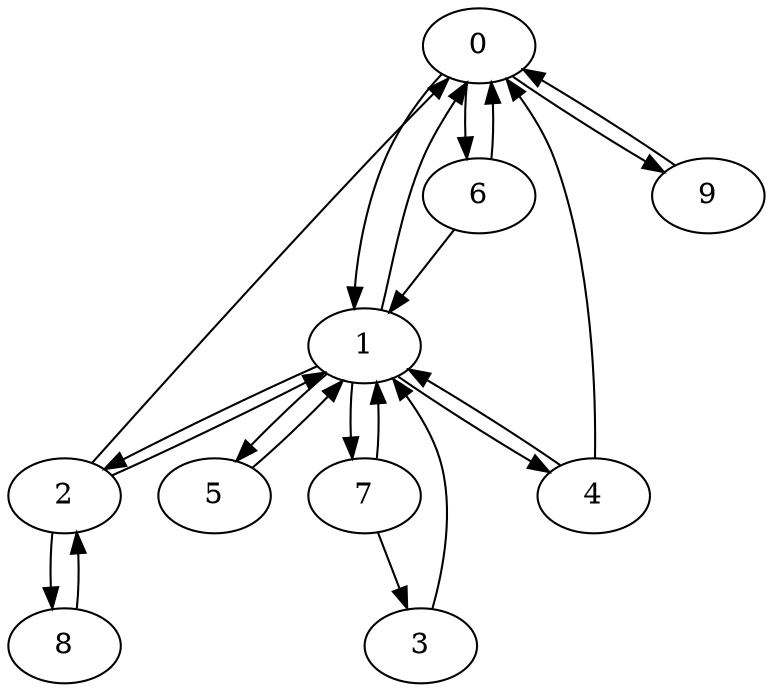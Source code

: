 digraph {
0 -> 1 
0 -> 6 
0 -> 9 
1 -> 0 
1 -> 2 
1 -> 4 
1 -> 5 
1 -> 7 
2 -> 0 
2 -> 1 
2 -> 8 
3 -> 1 
4 -> 0 
4 -> 1 
5 -> 1 
6 -> 0 
6 -> 1 
7 -> 1 
7 -> 3 
8 -> 2 
9 -> 0 
}

